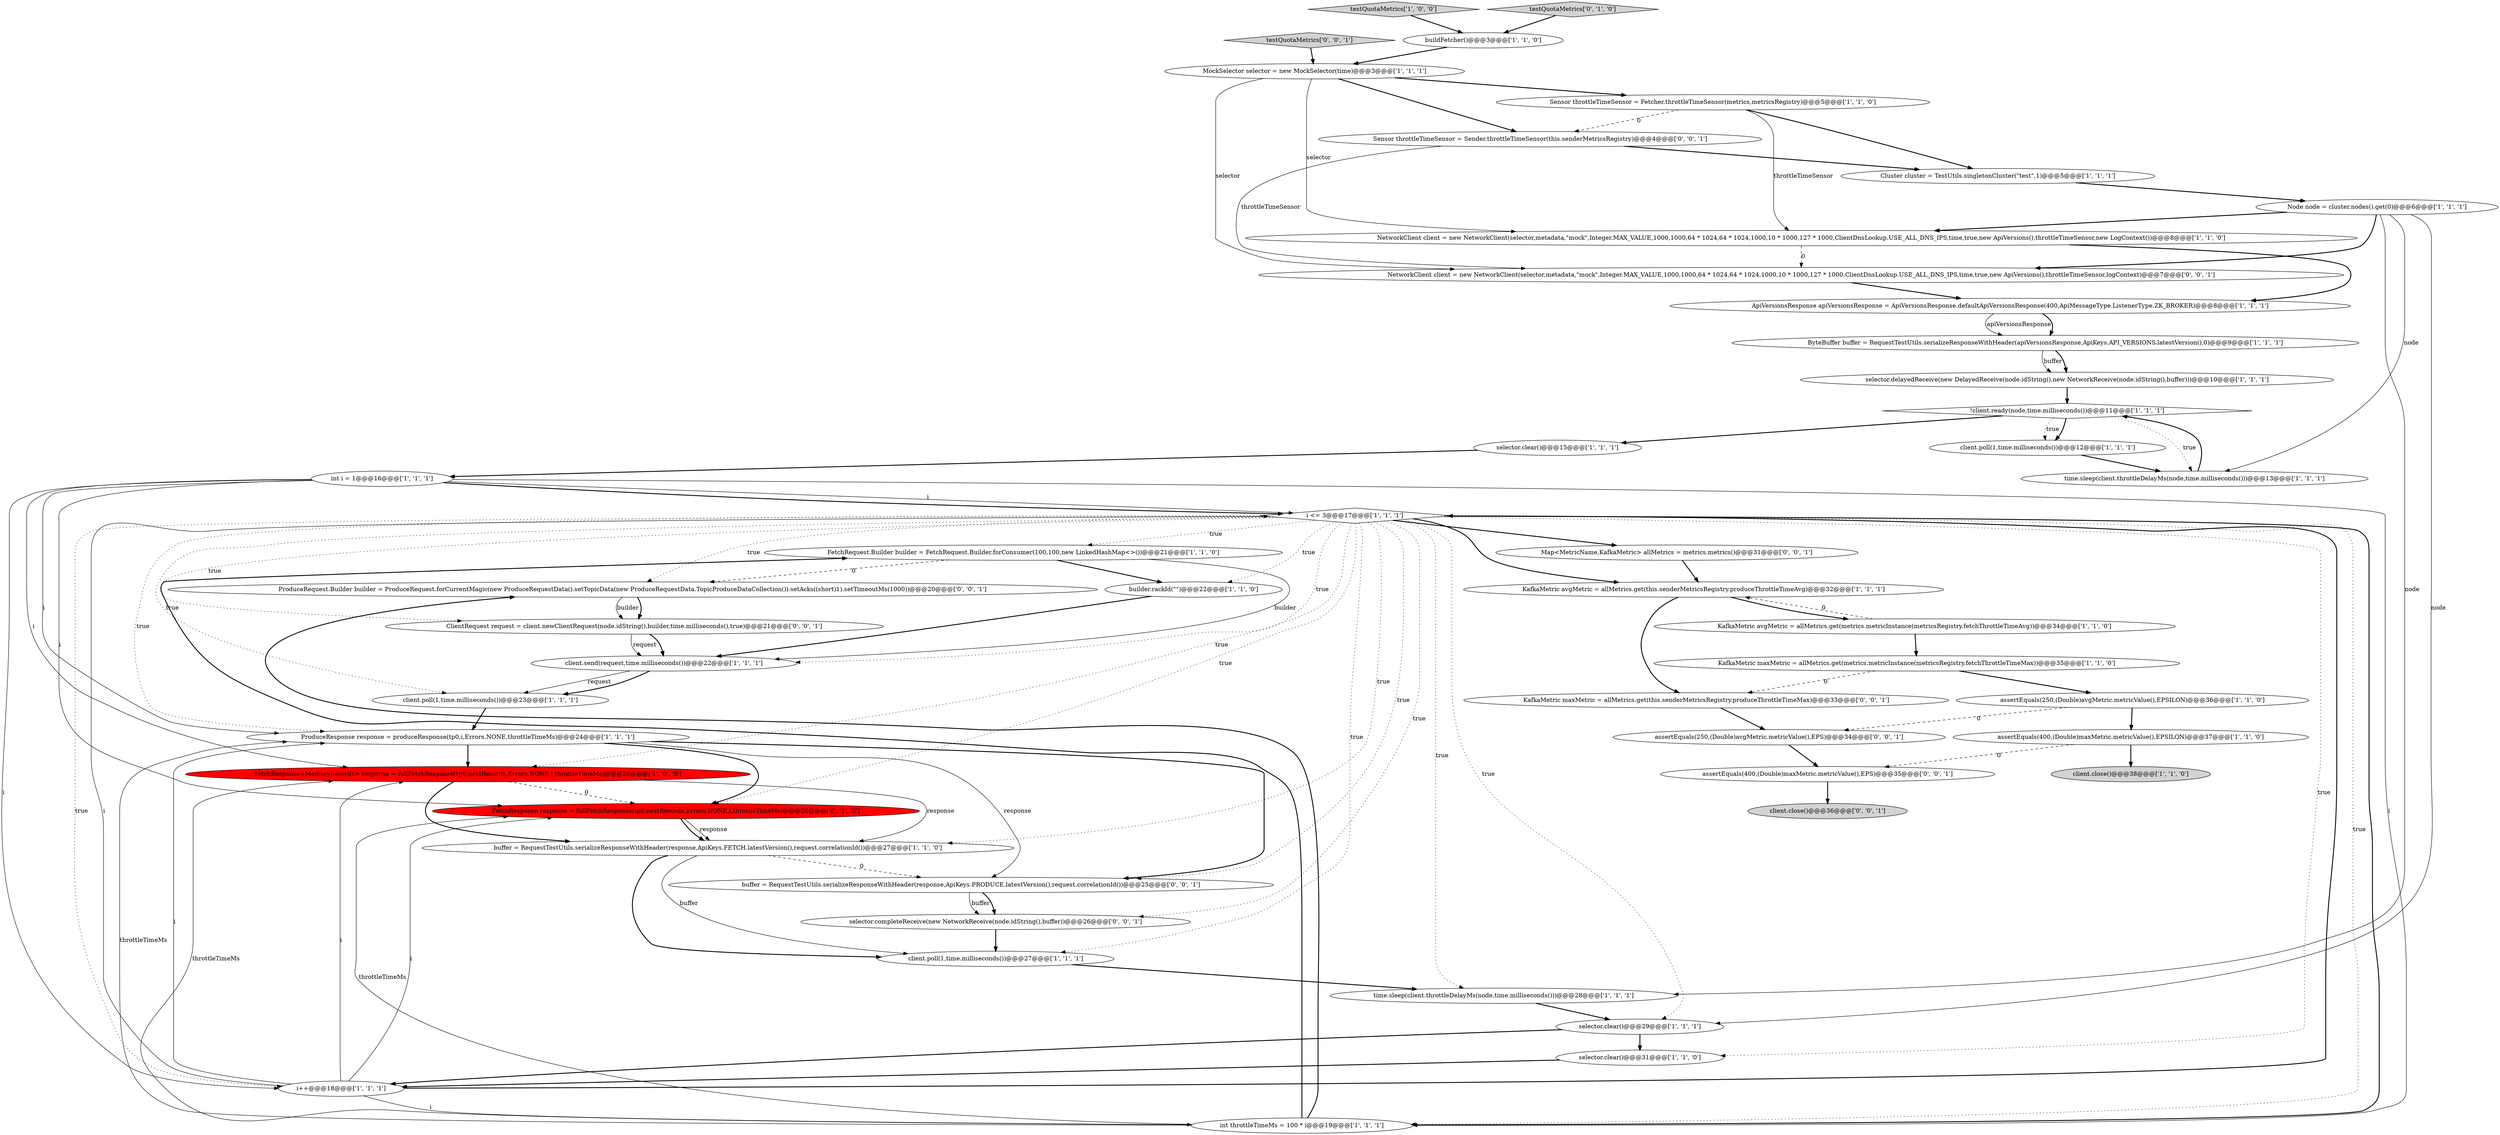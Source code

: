 digraph {
5 [style = filled, label = "KafkaMetric maxMetric = allMetrics.get(metrics.metricInstance(metricsRegistry.fetchThrottleTimeMax))@@@35@@@['1', '1', '0']", fillcolor = white, shape = ellipse image = "AAA0AAABBB1BBB"];
17 [style = filled, label = "int i = 1@@@16@@@['1', '1', '1']", fillcolor = white, shape = ellipse image = "AAA0AAABBB1BBB"];
24 [style = filled, label = "i <= 3@@@17@@@['1', '1', '1']", fillcolor = white, shape = diamond image = "AAA0AAABBB1BBB"];
38 [style = filled, label = "testQuotaMetrics['0', '0', '1']", fillcolor = lightgray, shape = diamond image = "AAA0AAABBB3BBB"];
4 [style = filled, label = "!client.ready(node,time.milliseconds())@@@11@@@['1', '1', '1']", fillcolor = white, shape = diamond image = "AAA0AAABBB1BBB"];
22 [style = filled, label = "FetchRequest.Builder builder = FetchRequest.Builder.forConsumer(100,100,new LinkedHashMap<>())@@@21@@@['1', '1', '0']", fillcolor = white, shape = ellipse image = "AAA0AAABBB1BBB"];
12 [style = filled, label = "selector.clear()@@@31@@@['1', '1', '0']", fillcolor = white, shape = ellipse image = "AAA0AAABBB1BBB"];
29 [style = filled, label = "time.sleep(client.throttleDelayMs(node,time.milliseconds()))@@@13@@@['1', '1', '1']", fillcolor = white, shape = ellipse image = "AAA0AAABBB1BBB"];
15 [style = filled, label = "i++@@@18@@@['1', '1', '1']", fillcolor = white, shape = ellipse image = "AAA0AAABBB1BBB"];
16 [style = filled, label = "ApiVersionsResponse apiVersionsResponse = ApiVersionsResponse.defaultApiVersionsResponse(400,ApiMessageType.ListenerType.ZK_BROKER)@@@8@@@['1', '1', '1']", fillcolor = white, shape = ellipse image = "AAA0AAABBB1BBB"];
13 [style = filled, label = "FetchResponse<MemoryRecords> response = fullFetchResponse(tp0,nextRecords,Errors.NONE,i,throttleTimeMs)@@@26@@@['1', '0', '0']", fillcolor = red, shape = ellipse image = "AAA1AAABBB1BBB"];
47 [style = filled, label = "ProduceRequest.Builder builder = ProduceRequest.forCurrentMagic(new ProduceRequestData().setTopicData(new ProduceRequestData.TopicProduceDataCollection()).setAcks((short)1).setTimeoutMs(1000))@@@20@@@['0', '0', '1']", fillcolor = white, shape = ellipse image = "AAA0AAABBB3BBB"];
18 [style = filled, label = "time.sleep(client.throttleDelayMs(node,time.milliseconds()))@@@28@@@['1', '1', '1']", fillcolor = white, shape = ellipse image = "AAA0AAABBB1BBB"];
28 [style = filled, label = "assertEquals(250,(Double)avgMetric.metricValue(),EPSILON)@@@36@@@['1', '1', '0']", fillcolor = white, shape = ellipse image = "AAA0AAABBB1BBB"];
37 [style = filled, label = "buffer = RequestTestUtils.serializeResponseWithHeader(response,ApiKeys.PRODUCE.latestVersion(),request.correlationId())@@@25@@@['0', '0', '1']", fillcolor = white, shape = ellipse image = "AAA0AAABBB3BBB"];
11 [style = filled, label = "testQuotaMetrics['1', '0', '0']", fillcolor = lightgray, shape = diamond image = "AAA0AAABBB1BBB"];
14 [style = filled, label = "buildFetcher()@@@3@@@['1', '1', '0']", fillcolor = white, shape = ellipse image = "AAA0AAABBB1BBB"];
48 [style = filled, label = "assertEquals(250,(Double)avgMetric.metricValue(),EPS)@@@34@@@['0', '0', '1']", fillcolor = white, shape = ellipse image = "AAA0AAABBB3BBB"];
45 [style = filled, label = "Sensor throttleTimeSensor = Sender.throttleTimeSensor(this.senderMetricsRegistry)@@@4@@@['0', '0', '1']", fillcolor = white, shape = ellipse image = "AAA0AAABBB3BBB"];
44 [style = filled, label = "NetworkClient client = new NetworkClient(selector,metadata,\"mock\",Integer.MAX_VALUE,1000,1000,64 * 1024,64 * 1024,1000,10 * 1000,127 * 1000,ClientDnsLookup.USE_ALL_DNS_IPS,time,true,new ApiVersions(),throttleTimeSensor,logContext)@@@7@@@['0', '0', '1']", fillcolor = white, shape = ellipse image = "AAA0AAABBB3BBB"];
20 [style = filled, label = "client.poll(1,time.milliseconds())@@@23@@@['1', '1', '1']", fillcolor = white, shape = ellipse image = "AAA0AAABBB1BBB"];
9 [style = filled, label = "MockSelector selector = new MockSelector(time)@@@3@@@['1', '1', '1']", fillcolor = white, shape = ellipse image = "AAA0AAABBB1BBB"];
42 [style = filled, label = "client.close()@@@36@@@['0', '0', '1']", fillcolor = lightgray, shape = ellipse image = "AAA0AAABBB3BBB"];
32 [style = filled, label = "KafkaMetric avgMetric = allMetrics.get(this.senderMetricsRegistry.produceThrottleTimeAvg)@@@32@@@['1', '1', '1']", fillcolor = white, shape = ellipse image = "AAA0AAABBB1BBB"];
35 [style = filled, label = "testQuotaMetrics['0', '1', '0']", fillcolor = lightgray, shape = diamond image = "AAA0AAABBB2BBB"];
7 [style = filled, label = "selector.delayedReceive(new DelayedReceive(node.idString(),new NetworkReceive(node.idString(),buffer)))@@@10@@@['1', '1', '1']", fillcolor = white, shape = ellipse image = "AAA0AAABBB1BBB"];
36 [style = filled, label = "FetchResponse response = fullFetchResponse(tp0,nextRecords,Errors.NONE,i,throttleTimeMs)@@@26@@@['0', '1', '0']", fillcolor = red, shape = ellipse image = "AAA1AAABBB2BBB"];
30 [style = filled, label = "Sensor throttleTimeSensor = Fetcher.throttleTimeSensor(metrics,metricsRegistry)@@@5@@@['1', '1', '0']", fillcolor = white, shape = ellipse image = "AAA0AAABBB1BBB"];
27 [style = filled, label = "selector.clear()@@@29@@@['1', '1', '1']", fillcolor = white, shape = ellipse image = "AAA0AAABBB1BBB"];
10 [style = filled, label = "client.poll(1,time.milliseconds())@@@27@@@['1', '1', '1']", fillcolor = white, shape = ellipse image = "AAA0AAABBB1BBB"];
26 [style = filled, label = "buffer = RequestTestUtils.serializeResponseWithHeader(response,ApiKeys.FETCH.latestVersion(),request.correlationId())@@@27@@@['1', '1', '0']", fillcolor = white, shape = ellipse image = "AAA0AAABBB1BBB"];
43 [style = filled, label = "ClientRequest request = client.newClientRequest(node.idString(),builder,time.milliseconds(),true)@@@21@@@['0', '0', '1']", fillcolor = white, shape = ellipse image = "AAA0AAABBB3BBB"];
40 [style = filled, label = "KafkaMetric maxMetric = allMetrics.get(this.senderMetricsRegistry.produceThrottleTimeMax)@@@33@@@['0', '0', '1']", fillcolor = white, shape = ellipse image = "AAA0AAABBB3BBB"];
25 [style = filled, label = "assertEquals(400,(Double)maxMetric.metricValue(),EPSILON)@@@37@@@['1', '1', '0']", fillcolor = white, shape = ellipse image = "AAA0AAABBB1BBB"];
41 [style = filled, label = "assertEquals(400,(Double)maxMetric.metricValue(),EPS)@@@35@@@['0', '0', '1']", fillcolor = white, shape = ellipse image = "AAA0AAABBB3BBB"];
46 [style = filled, label = "selector.completeReceive(new NetworkReceive(node.idString(),buffer))@@@26@@@['0', '0', '1']", fillcolor = white, shape = ellipse image = "AAA0AAABBB3BBB"];
31 [style = filled, label = "ByteBuffer buffer = RequestTestUtils.serializeResponseWithHeader(apiVersionsResponse,ApiKeys.API_VERSIONS.latestVersion(),0)@@@9@@@['1', '1', '1']", fillcolor = white, shape = ellipse image = "AAA0AAABBB1BBB"];
23 [style = filled, label = "builder.rackId(\"\")@@@22@@@['1', '1', '0']", fillcolor = white, shape = ellipse image = "AAA0AAABBB1BBB"];
2 [style = filled, label = "ProduceResponse response = produceResponse(tp0,i,Errors.NONE,throttleTimeMs)@@@24@@@['1', '1', '1']", fillcolor = white, shape = ellipse image = "AAA0AAABBB1BBB"];
21 [style = filled, label = "selector.clear()@@@15@@@['1', '1', '1']", fillcolor = white, shape = ellipse image = "AAA0AAABBB1BBB"];
1 [style = filled, label = "int throttleTimeMs = 100 * i@@@19@@@['1', '1', '1']", fillcolor = white, shape = ellipse image = "AAA0AAABBB1BBB"];
8 [style = filled, label = "KafkaMetric avgMetric = allMetrics.get(metrics.metricInstance(metricsRegistry.fetchThrottleTimeAvg))@@@34@@@['1', '1', '0']", fillcolor = white, shape = ellipse image = "AAA0AAABBB1BBB"];
6 [style = filled, label = "NetworkClient client = new NetworkClient(selector,metadata,\"mock\",Integer.MAX_VALUE,1000,1000,64 * 1024,64 * 1024,1000,10 * 1000,127 * 1000,ClientDnsLookup.USE_ALL_DNS_IPS,time,true,new ApiVersions(),throttleTimeSensor,new LogContext())@@@8@@@['1', '1', '0']", fillcolor = white, shape = ellipse image = "AAA0AAABBB1BBB"];
34 [style = filled, label = "Node node = cluster.nodes().get(0)@@@6@@@['1', '1', '1']", fillcolor = white, shape = ellipse image = "AAA0AAABBB1BBB"];
39 [style = filled, label = "Map<MetricName,KafkaMetric> allMetrics = metrics.metrics()@@@31@@@['0', '0', '1']", fillcolor = white, shape = ellipse image = "AAA0AAABBB3BBB"];
0 [style = filled, label = "Cluster cluster = TestUtils.singletonCluster(\"test\",1)@@@5@@@['1', '1', '1']", fillcolor = white, shape = ellipse image = "AAA0AAABBB1BBB"];
19 [style = filled, label = "client.poll(1,time.milliseconds())@@@12@@@['1', '1', '1']", fillcolor = white, shape = ellipse image = "AAA0AAABBB1BBB"];
3 [style = filled, label = "client.send(request,time.milliseconds())@@@22@@@['1', '1', '1']", fillcolor = white, shape = ellipse image = "AAA0AAABBB1BBB"];
33 [style = filled, label = "client.close()@@@38@@@['1', '1', '0']", fillcolor = lightgray, shape = ellipse image = "AAA0AAABBB1BBB"];
24->12 [style = dotted, label="true"];
25->33 [style = bold, label=""];
26->10 [style = bold, label=""];
11->14 [style = bold, label=""];
24->32 [style = bold, label=""];
24->43 [style = dotted, label="true"];
24->39 [style = bold, label=""];
8->32 [style = dashed, label="0"];
5->40 [style = dashed, label="0"];
24->27 [style = dotted, label="true"];
5->28 [style = bold, label=""];
27->15 [style = bold, label=""];
1->13 [style = solid, label="throttleTimeMs"];
43->3 [style = bold, label=""];
17->15 [style = solid, label="i"];
45->0 [style = bold, label=""];
2->36 [style = bold, label=""];
15->2 [style = solid, label="i"];
15->36 [style = solid, label="i"];
22->3 [style = solid, label="builder"];
28->25 [style = bold, label=""];
37->46 [style = solid, label="buffer"];
2->37 [style = solid, label="response"];
14->9 [style = bold, label=""];
24->3 [style = dotted, label="true"];
48->41 [style = bold, label=""];
36->26 [style = solid, label="response"];
27->12 [style = bold, label=""];
13->26 [style = solid, label="response"];
4->19 [style = bold, label=""];
4->21 [style = bold, label=""];
23->3 [style = bold, label=""];
47->43 [style = bold, label=""];
22->23 [style = bold, label=""];
16->31 [style = solid, label="apiVersionsResponse"];
25->41 [style = dashed, label="0"];
34->18 [style = solid, label="node"];
30->45 [style = dashed, label="0"];
0->34 [style = bold, label=""];
37->46 [style = bold, label=""];
44->16 [style = bold, label=""];
24->26 [style = dotted, label="true"];
24->22 [style = dotted, label="true"];
15->24 [style = solid, label="i"];
45->44 [style = solid, label="throttleTimeSensor"];
24->18 [style = dotted, label="true"];
24->13 [style = dotted, label="true"];
10->18 [style = bold, label=""];
34->29 [style = solid, label="node"];
24->47 [style = dotted, label="true"];
19->29 [style = bold, label=""];
9->6 [style = solid, label="selector"];
43->3 [style = solid, label="request"];
46->10 [style = bold, label=""];
38->9 [style = bold, label=""];
31->7 [style = solid, label="buffer"];
17->36 [style = solid, label="i"];
7->4 [style = bold, label=""];
35->14 [style = bold, label=""];
31->7 [style = bold, label=""];
1->2 [style = solid, label="throttleTimeMs"];
1->36 [style = solid, label="throttleTimeMs"];
4->29 [style = dotted, label="true"];
15->1 [style = solid, label="i"];
32->8 [style = bold, label=""];
24->23 [style = dotted, label="true"];
17->13 [style = solid, label="i"];
13->26 [style = bold, label=""];
16->31 [style = bold, label=""];
32->40 [style = bold, label=""];
39->32 [style = bold, label=""];
24->20 [style = dotted, label="true"];
26->37 [style = dashed, label="0"];
34->44 [style = bold, label=""];
17->24 [style = solid, label="i"];
30->0 [style = bold, label=""];
24->46 [style = dotted, label="true"];
24->1 [style = bold, label=""];
24->36 [style = dotted, label="true"];
4->19 [style = dotted, label="true"];
24->1 [style = dotted, label="true"];
22->47 [style = dashed, label="0"];
29->4 [style = bold, label=""];
13->36 [style = dashed, label="0"];
40->48 [style = bold, label=""];
9->44 [style = solid, label="selector"];
12->15 [style = bold, label=""];
15->13 [style = solid, label="i"];
9->30 [style = bold, label=""];
36->26 [style = bold, label=""];
47->43 [style = solid, label="builder"];
3->20 [style = solid, label="request"];
34->27 [style = solid, label="node"];
2->13 [style = bold, label=""];
1->22 [style = bold, label=""];
20->2 [style = bold, label=""];
24->10 [style = dotted, label="true"];
17->24 [style = bold, label=""];
3->20 [style = bold, label=""];
1->47 [style = bold, label=""];
17->1 [style = solid, label="i"];
30->6 [style = solid, label="throttleTimeSensor"];
8->5 [style = bold, label=""];
28->48 [style = dashed, label="0"];
18->27 [style = bold, label=""];
6->16 [style = bold, label=""];
9->45 [style = bold, label=""];
15->24 [style = bold, label=""];
34->6 [style = bold, label=""];
24->15 [style = dotted, label="true"];
24->37 [style = dotted, label="true"];
24->2 [style = dotted, label="true"];
2->37 [style = bold, label=""];
17->2 [style = solid, label="i"];
21->17 [style = bold, label=""];
26->10 [style = solid, label="buffer"];
6->44 [style = dashed, label="0"];
41->42 [style = bold, label=""];
}
